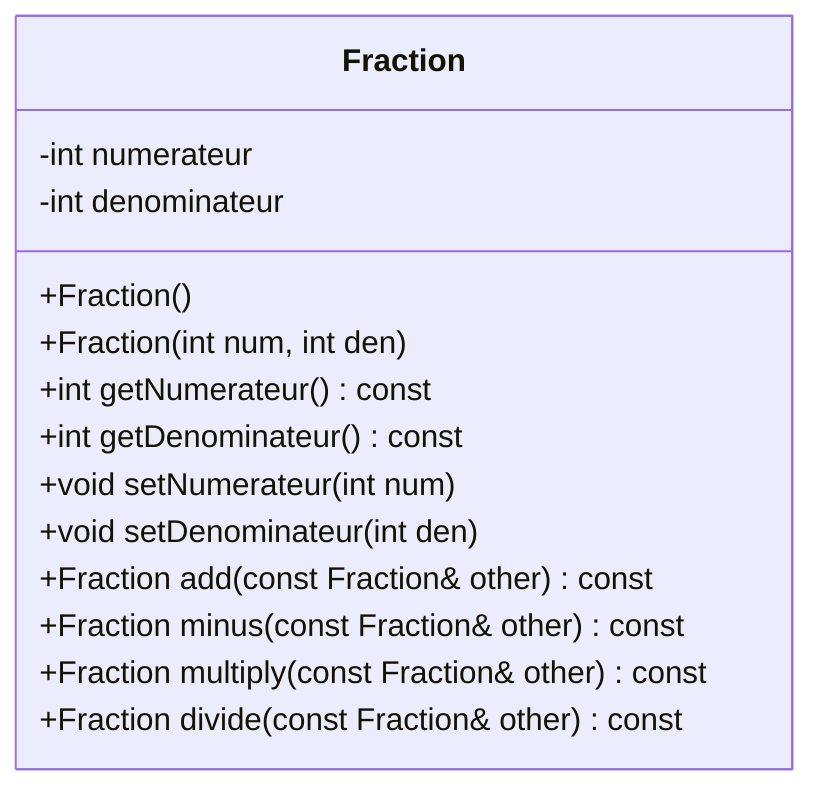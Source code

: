 classDiagram
    class Fraction {
        -int numerateur
        -int denominateur
        +Fraction()
        +Fraction(int num, int den)
        +int getNumerateur() const
        +int getDenominateur() const
        +void setNumerateur(int num)
        +void setDenominateur(int den)
        +Fraction add(const Fraction& other) const
        +Fraction minus(const Fraction& other) const
        +Fraction multiply(const Fraction& other) const
        +Fraction divide(const Fraction& other) const
    }